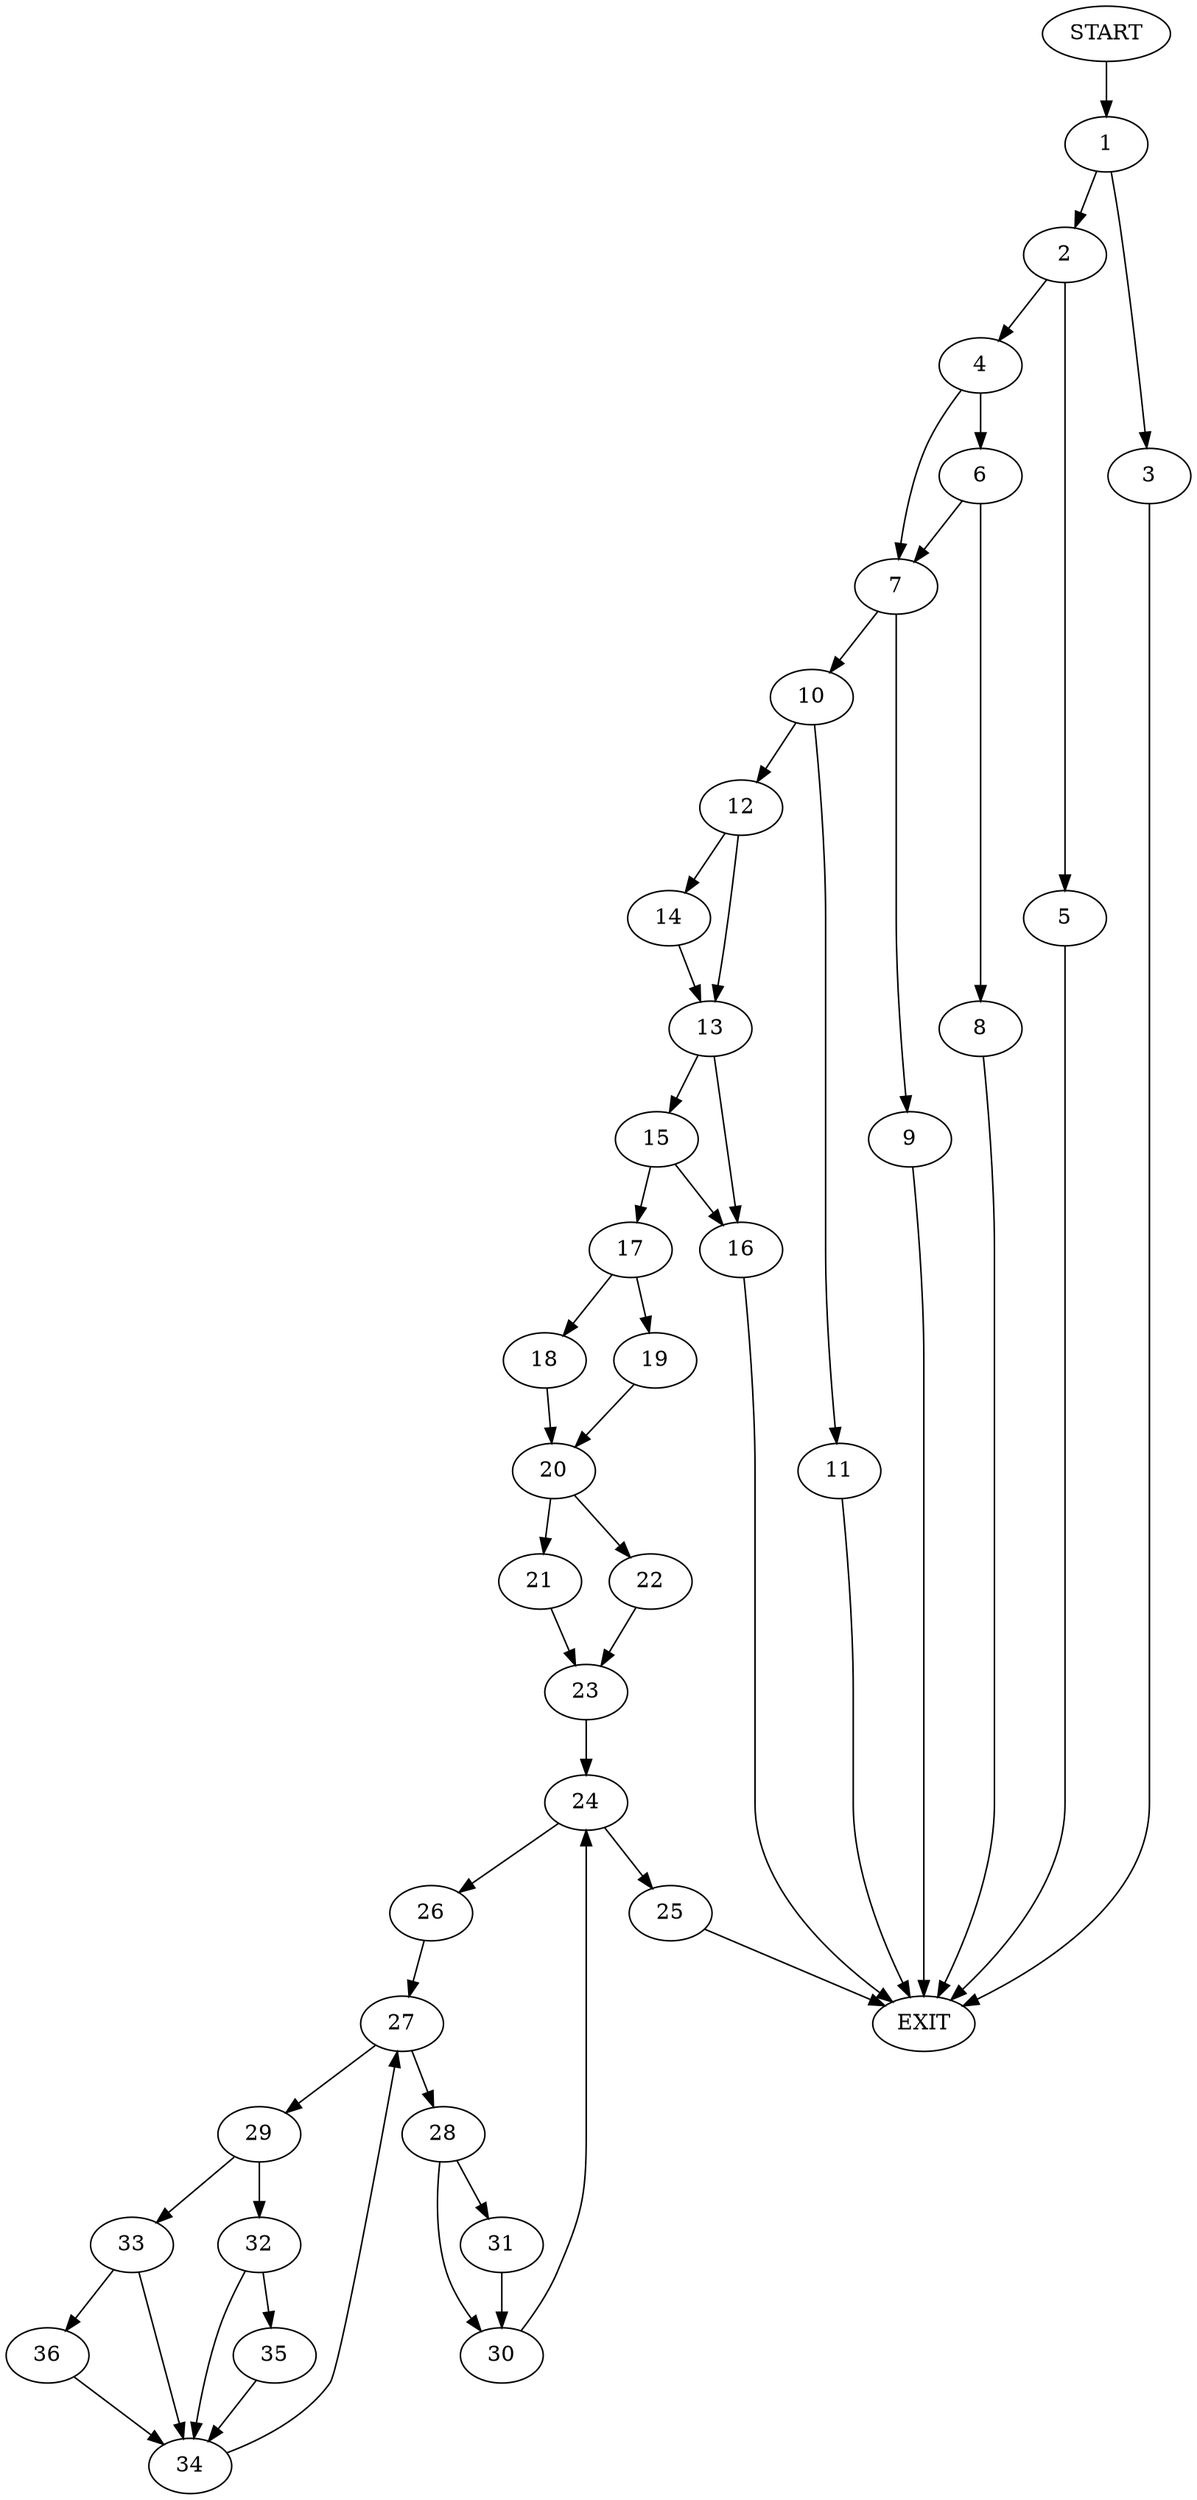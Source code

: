digraph {
0 [label="START"]
37 [label="EXIT"]
0 -> 1
1 -> 2
1 -> 3
2 -> 4
2 -> 5
3 -> 37
5 -> 37
4 -> 6
4 -> 7
6 -> 7
6 -> 8
7 -> 9
7 -> 10
8 -> 37
10 -> 11
10 -> 12
9 -> 37
11 -> 37
12 -> 13
12 -> 14
14 -> 13
13 -> 15
13 -> 16
15 -> 17
15 -> 16
16 -> 37
17 -> 18
17 -> 19
18 -> 20
19 -> 20
20 -> 21
20 -> 22
22 -> 23
21 -> 23
23 -> 24
24 -> 25
24 -> 26
26 -> 27
25 -> 37
27 -> 28
27 -> 29
28 -> 30
28 -> 31
29 -> 32
29 -> 33
32 -> 34
32 -> 35
33 -> 36
33 -> 34
34 -> 27
35 -> 34
36 -> 34
31 -> 30
30 -> 24
}
